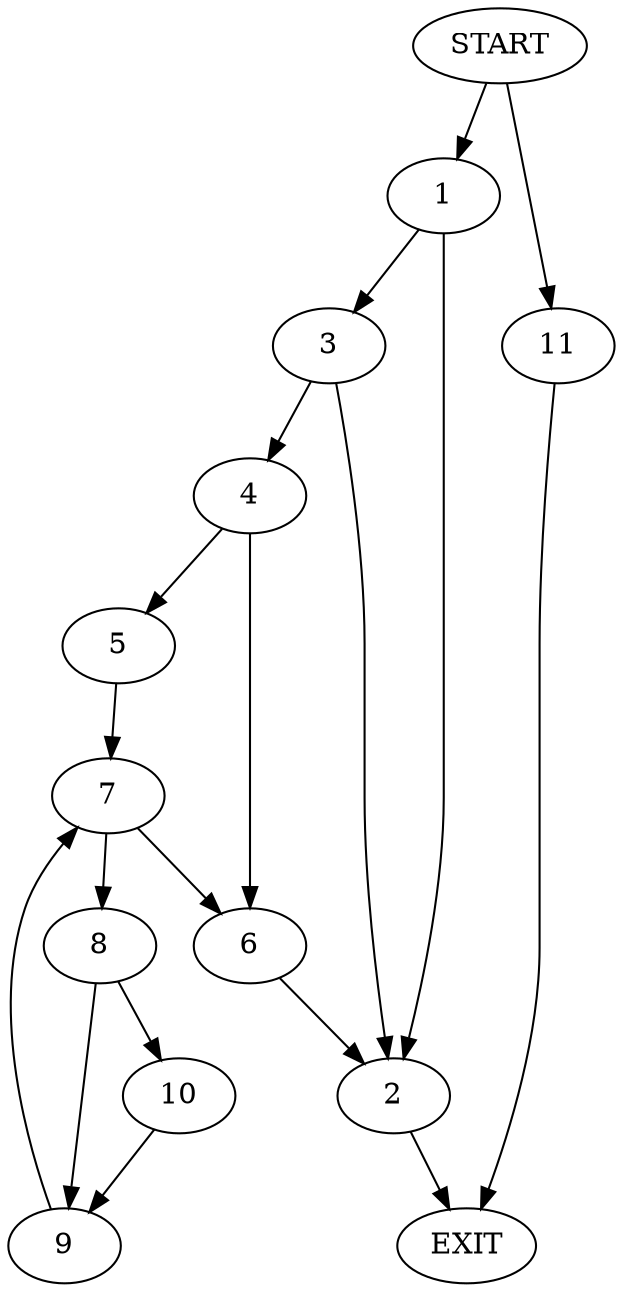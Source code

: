 digraph {
0 [label="START"]
12 [label="EXIT"]
0 -> 1
1 -> 2
1 -> 3
3 -> 2
3 -> 4
2 -> 12
4 -> 5
4 -> 6
6 -> 2
5 -> 7
7 -> 6
7 -> 8
8 -> 9
8 -> 10
9 -> 7
10 -> 9
0 -> 11
11 -> 12
}
